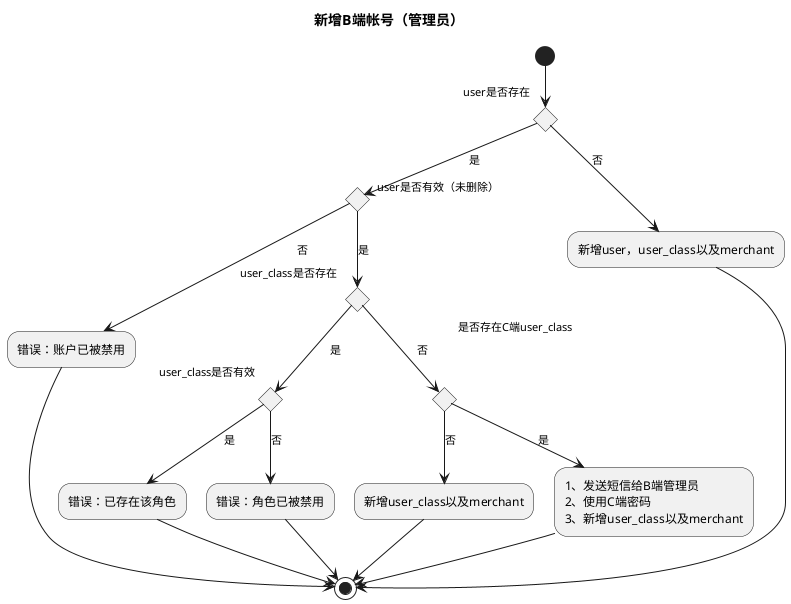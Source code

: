 @startuml
title 新增B端帐号（管理员）
(*)  --> if "user是否存在" then
--> [是] if "user是否有效（未删除）" then
--> [否] "错误：账户已被禁用"
-->(*)
else
--> [是] if "user_class是否存在" then
--> [是] if "\n\nuser_class是否有效" then
--> [是] "错误：已存在该角色"
-->(*)
else
--> [否] "错误：角色已被禁用"
-->(*)
endif
else
--> [否] if "是否存在C端user_class\n\n\n" then
--> [否] "新增user_class以及merchant"
-->(*)
else
--> [是] "1、发送短信给B端管理员\n2、使用C端密码\n3、新增user_class以及merchant"
-->(*)
endif
endif
endif
else
--> [否] "新增user，user_class以及merchant"
-->(*)
endif
@enduml